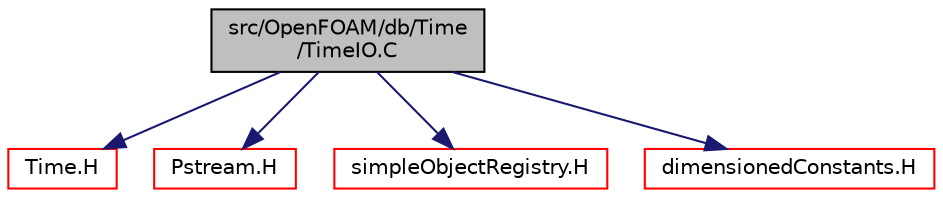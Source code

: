 digraph "src/OpenFOAM/db/Time/TimeIO.C"
{
  bgcolor="transparent";
  edge [fontname="Helvetica",fontsize="10",labelfontname="Helvetica",labelfontsize="10"];
  node [fontname="Helvetica",fontsize="10",shape=record];
  Node1 [label="src/OpenFOAM/db/Time\l/TimeIO.C",height=0.2,width=0.4,color="black", fillcolor="grey75", style="filled", fontcolor="black"];
  Node1 -> Node2 [color="midnightblue",fontsize="10",style="solid",fontname="Helvetica"];
  Node2 [label="Time.H",height=0.2,width=0.4,color="red",URL="$a08037.html"];
  Node1 -> Node3 [color="midnightblue",fontsize="10",style="solid",fontname="Helvetica"];
  Node3 [label="Pstream.H",height=0.2,width=0.4,color="red",URL="$a07980.html"];
  Node1 -> Node4 [color="midnightblue",fontsize="10",style="solid",fontname="Helvetica"];
  Node4 [label="simpleObjectRegistry.H",height=0.2,width=0.4,color="red",URL="$a08357.html"];
  Node1 -> Node5 [color="midnightblue",fontsize="10",style="solid",fontname="Helvetica"];
  Node5 [label="dimensionedConstants.H",height=0.2,width=0.4,color="red",URL="$a08341.html",tooltip="Dictionary reading and supplying the dimensioned constants used within OpenFOAM, particularly for the..."];
}

